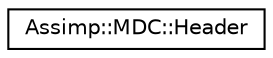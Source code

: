 digraph "Graphical Class Hierarchy"
{
  edge [fontname="Helvetica",fontsize="10",labelfontname="Helvetica",labelfontsize="10"];
  node [fontname="Helvetica",fontsize="10",shape=record];
  rankdir="LR";
  Node1 [label="Assimp::MDC::Header",height=0.2,width=0.4,color="black", fillcolor="white", style="filled",URL="$struct_assimp_1_1_m_d_c_1_1_header.html",tooltip="Data structure for a MDC file&#39;s main header. "];
}
